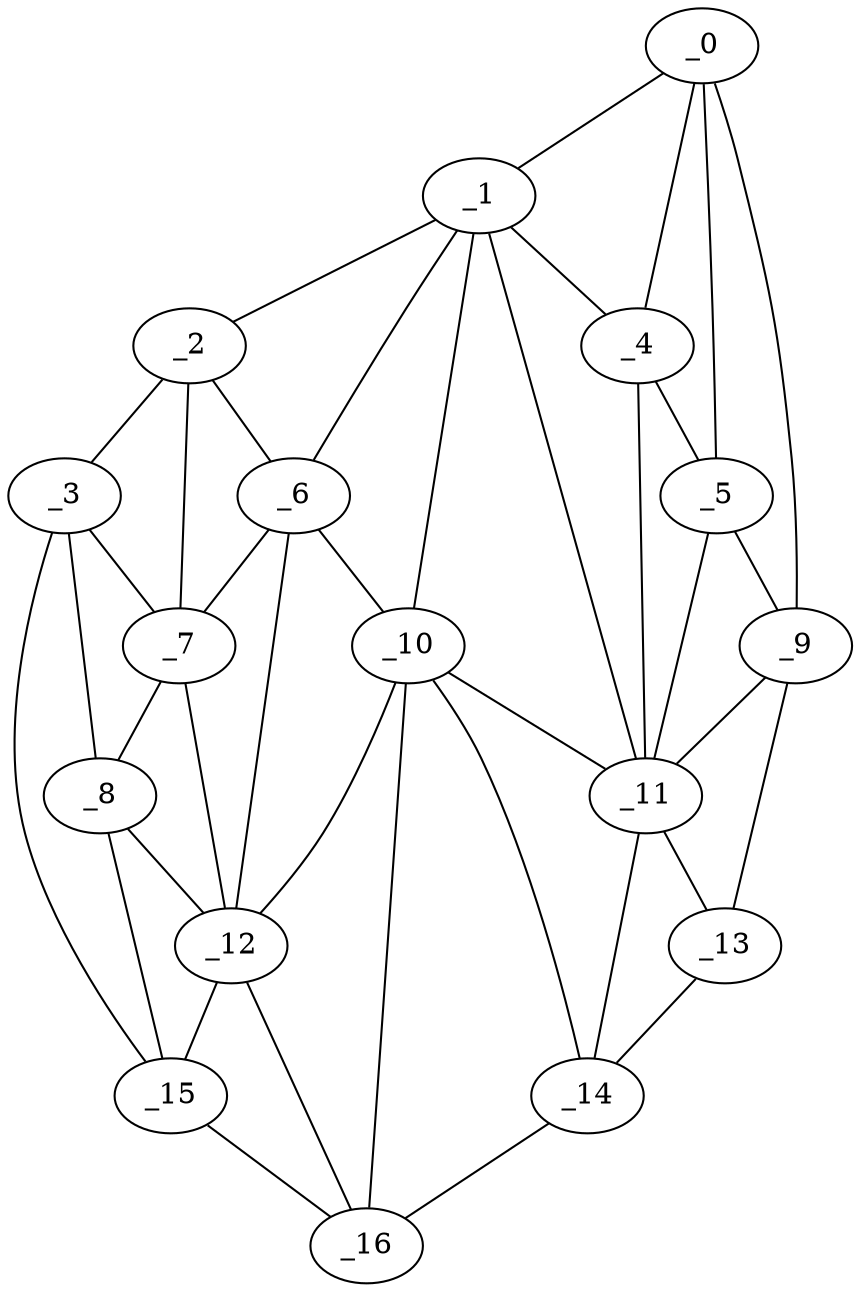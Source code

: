 graph "obj17__235.gxl" {
	_0	 [x=44,
		y=2];
	_1	 [x=45,
		y=71];
	_0 -- _1	 [valence=1];
	_4	 [x=53,
		y=7];
	_0 -- _4	 [valence=1];
	_5	 [x=74,
		y=13];
	_0 -- _5	 [valence=2];
	_9	 [x=82,
		y=15];
	_0 -- _9	 [valence=1];
	_2	 [x=46,
		y=84];
	_1 -- _2	 [valence=1];
	_1 -- _4	 [valence=2];
	_6	 [x=75,
		y=87];
	_1 -- _6	 [valence=2];
	_10	 [x=83,
		y=69];
	_1 -- _10	 [valence=2];
	_11	 [x=84,
		y=27];
	_1 -- _11	 [valence=1];
	_3	 [x=50,
		y=123];
	_2 -- _3	 [valence=1];
	_2 -- _6	 [valence=2];
	_7	 [x=75,
		y=94];
	_2 -- _7	 [valence=2];
	_3 -- _7	 [valence=2];
	_8	 [x=80,
		y=107];
	_3 -- _8	 [valence=1];
	_15	 [x=93,
		y=121];
	_3 -- _15	 [valence=1];
	_4 -- _5	 [valence=1];
	_4 -- _11	 [valence=2];
	_5 -- _9	 [valence=1];
	_5 -- _11	 [valence=2];
	_6 -- _7	 [valence=2];
	_6 -- _10	 [valence=2];
	_12	 [x=88,
		y=109];
	_6 -- _12	 [valence=1];
	_7 -- _8	 [valence=1];
	_7 -- _12	 [valence=2];
	_8 -- _12	 [valence=2];
	_8 -- _15	 [valence=2];
	_9 -- _11	 [valence=2];
	_13	 [x=89,
		y=32];
	_9 -- _13	 [valence=1];
	_10 -- _11	 [valence=2];
	_10 -- _12	 [valence=2];
	_14	 [x=93,
		y=42];
	_10 -- _14	 [valence=2];
	_16	 [x=96,
		y=50];
	_10 -- _16	 [valence=2];
	_11 -- _13	 [valence=2];
	_11 -- _14	 [valence=2];
	_12 -- _15	 [valence=1];
	_12 -- _16	 [valence=2];
	_13 -- _14	 [valence=1];
	_14 -- _16	 [valence=1];
	_15 -- _16	 [valence=1];
}
